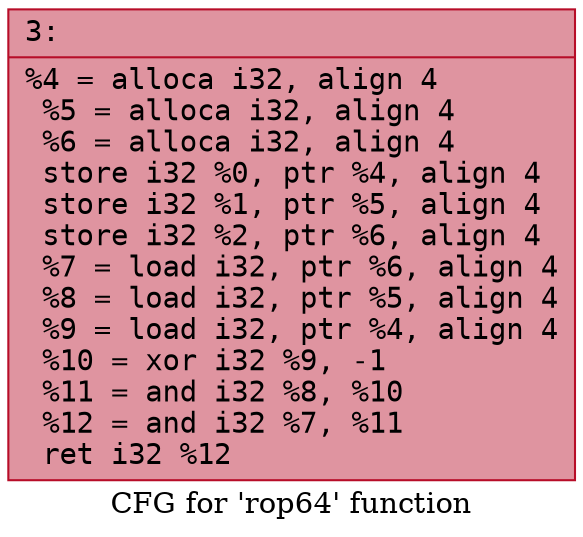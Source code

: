 digraph "CFG for 'rop64' function" {
	label="CFG for 'rop64' function";

	Node0x6000015c72a0 [shape=record,color="#b70d28ff", style=filled, fillcolor="#b70d2870" fontname="Courier",label="{3:\l|  %4 = alloca i32, align 4\l  %5 = alloca i32, align 4\l  %6 = alloca i32, align 4\l  store i32 %0, ptr %4, align 4\l  store i32 %1, ptr %5, align 4\l  store i32 %2, ptr %6, align 4\l  %7 = load i32, ptr %6, align 4\l  %8 = load i32, ptr %5, align 4\l  %9 = load i32, ptr %4, align 4\l  %10 = xor i32 %9, -1\l  %11 = and i32 %8, %10\l  %12 = and i32 %7, %11\l  ret i32 %12\l}"];
}
